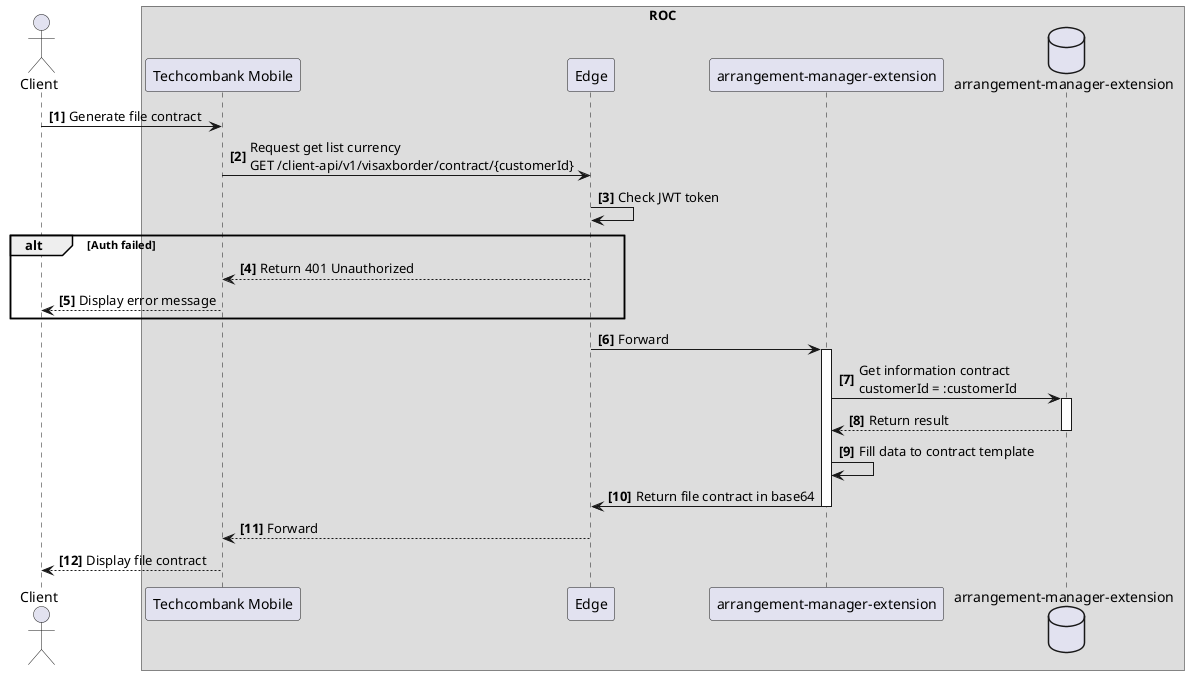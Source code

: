 @startuml Generate file contract

autonumber "<b>[0]"
actor Client
box ROC
participant "Techcombank Mobile" as TCB
participant "Edge" as EDGE
participant "arrangement-manager-extension" as AME
database "arrangement-manager-extension" as DB
end box

Client -> TCB: Generate file contract
TCB -> EDGE: Request get list currency\nGET /client-api/v1/visaxborder/contract/{customerId}
EDGE -> EDGE: Check JWT token
alt Auth failed
    EDGE --> TCB: Return 401 Unauthorized
    TCB --> Client: Display error message
end
EDGE -> AME: Forward
activate AME
AME -> DB: Get information contract\ncustomerId = :customerId
activate DB
DB --> AME: Return result
deactivate DB
AME -> AME: Fill data to contract template
AME -> EDGE: Return file contract in base64
deactivate AME
EDGE --> TCB: Forward
TCB --> Client: Display file contract

@enduml
